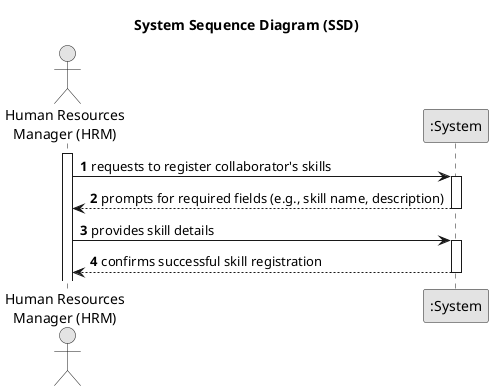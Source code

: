 @startuml
skinparam monochrome true
skinparam packageStyle rectangle
skinparam shadowing false

title System Sequence Diagram (SSD)

autonumber

actor "Human Resources\nManager (HRM)" as HRM
participant ":System" as System

activate HRM

    HRM -> System : requests to register collaborator's skills
    activate System

        System --> HRM : prompts for required fields (e.g., skill name, description)
    deactivate System

    HRM -> System : provides skill details
    activate System

        System --> HRM : confirms successful skill registration
    deactivate System

@enduml
